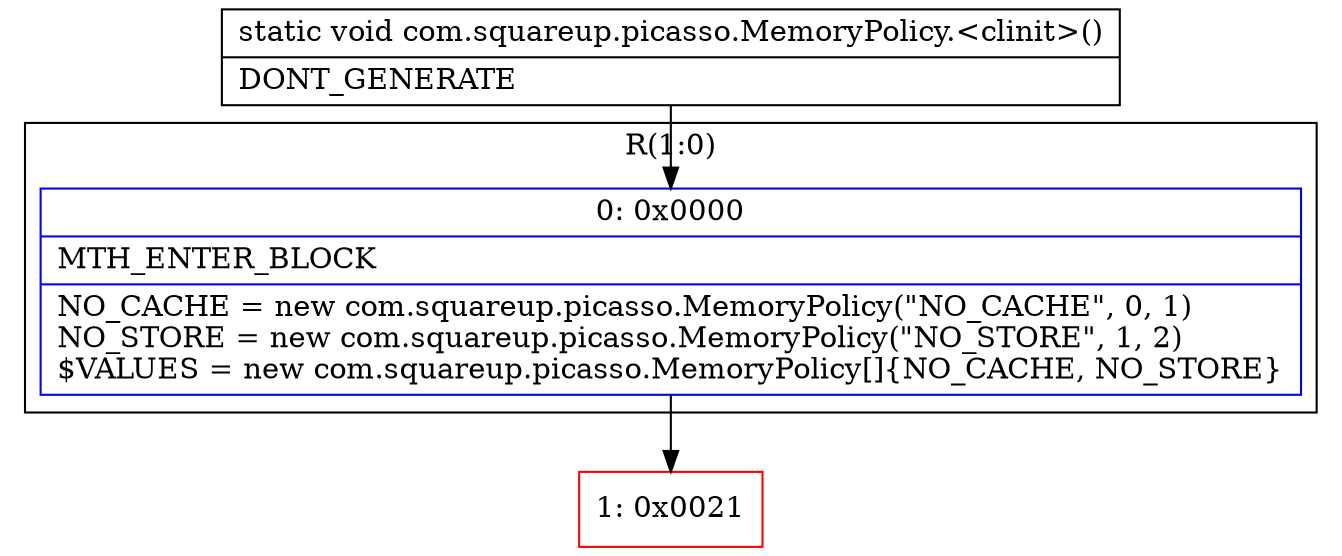 digraph "CFG forcom.squareup.picasso.MemoryPolicy.\<clinit\>()V" {
subgraph cluster_Region_1606896291 {
label = "R(1:0)";
node [shape=record,color=blue];
Node_0 [shape=record,label="{0\:\ 0x0000|MTH_ENTER_BLOCK\l|NO_CACHE = new com.squareup.picasso.MemoryPolicy(\"NO_CACHE\", 0, 1)\lNO_STORE = new com.squareup.picasso.MemoryPolicy(\"NO_STORE\", 1, 2)\l$VALUES = new com.squareup.picasso.MemoryPolicy[]\{NO_CACHE, NO_STORE\}\l}"];
}
Node_1 [shape=record,color=red,label="{1\:\ 0x0021}"];
MethodNode[shape=record,label="{static void com.squareup.picasso.MemoryPolicy.\<clinit\>()  | DONT_GENERATE\l}"];
MethodNode -> Node_0;
Node_0 -> Node_1;
}

